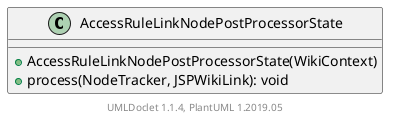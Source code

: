 @startuml

    class AccessRuleLinkNodePostProcessorState [[AccessRuleLinkNodePostProcessorState.html]] {
        +AccessRuleLinkNodePostProcessorState(WikiContext)
        +process(NodeTracker, JSPWikiLink): void
    }


    center footer UMLDoclet 1.1.4, PlantUML 1.2019.05
@enduml
